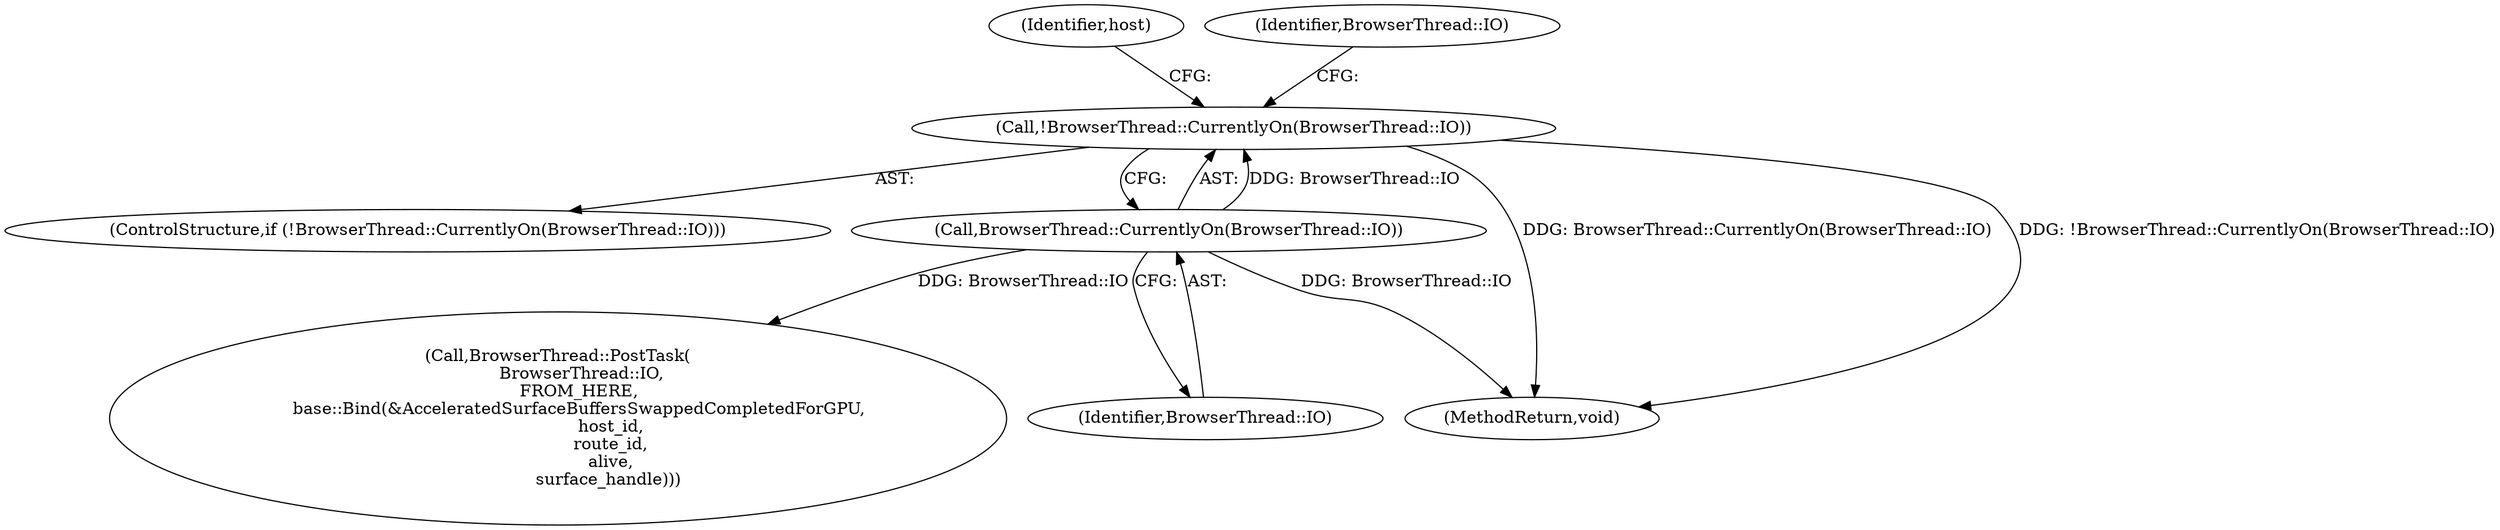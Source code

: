 digraph "0_Chrome_18d67244984a574ba2dd8779faabc0e3e34f4b76_1@API" {
"1000107" [label="(Call,!BrowserThread::CurrentlyOn(BrowserThread::IO))"];
"1000108" [label="(Call,BrowserThread::CurrentlyOn(BrowserThread::IO))"];
"1000107" [label="(Call,!BrowserThread::CurrentlyOn(BrowserThread::IO))"];
"1000111" [label="(Call,BrowserThread::PostTask(\n         BrowserThread::IO,\n        FROM_HERE,\n        base::Bind(&AcceleratedSurfaceBuffersSwappedCompletedForGPU,\n                    host_id,\n                    route_id,\n                    alive,\n                   surface_handle)))"];
"1000108" [label="(Call,BrowserThread::CurrentlyOn(BrowserThread::IO))"];
"1000109" [label="(Identifier,BrowserThread::IO)"];
"1000106" [label="(ControlStructure,if (!BrowserThread::CurrentlyOn(BrowserThread::IO)))"];
"1000124" [label="(Identifier,host)"];
"1000112" [label="(Identifier,BrowserThread::IO)"];
"1000137" [label="(MethodReturn,void)"];
"1000107" -> "1000106"  [label="AST: "];
"1000107" -> "1000108"  [label="CFG: "];
"1000108" -> "1000107"  [label="AST: "];
"1000112" -> "1000107"  [label="CFG: "];
"1000124" -> "1000107"  [label="CFG: "];
"1000107" -> "1000137"  [label="DDG: BrowserThread::CurrentlyOn(BrowserThread::IO)"];
"1000107" -> "1000137"  [label="DDG: !BrowserThread::CurrentlyOn(BrowserThread::IO)"];
"1000108" -> "1000107"  [label="DDG: BrowserThread::IO"];
"1000108" -> "1000109"  [label="CFG: "];
"1000109" -> "1000108"  [label="AST: "];
"1000108" -> "1000137"  [label="DDG: BrowserThread::IO"];
"1000108" -> "1000111"  [label="DDG: BrowserThread::IO"];
}
